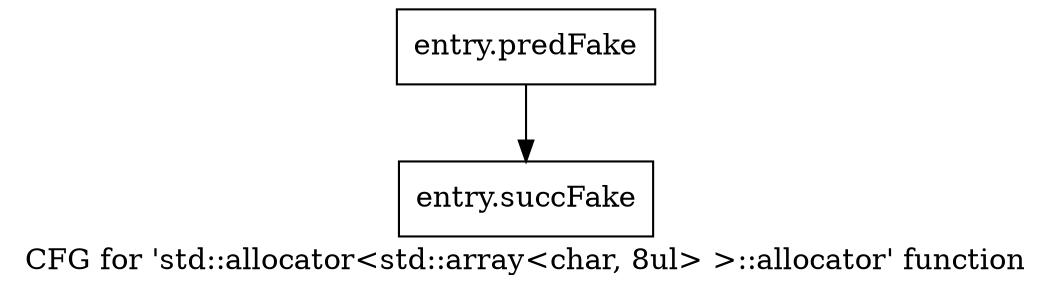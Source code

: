 digraph "CFG for 'std::allocator\<std::array\<char, 8ul\> \>::allocator' function" {
	label="CFG for 'std::allocator\<std::array\<char, 8ul\> \>::allocator' function";

	Node0x5759240 [shape=record,filename="",linenumber="",label="{entry.predFake}"];
	Node0x5759240 -> Node0x58f4660[ callList="" memoryops="" filename="/tools/Xilinx/Vitis_HLS/2023.1/tps/lnx64/gcc-8.3.0/lib/gcc/x86_64-pc-linux-gnu/8.3.0/../../../../include/c++/8.3.0/bits/allocator.h" execusionnum="1"];
	Node0x58f4660 [shape=record,filename="/tools/Xilinx/Vitis_HLS/2023.1/tps/lnx64/gcc-8.3.0/lib/gcc/x86_64-pc-linux-gnu/8.3.0/../../../../include/c++/8.3.0/bits/allocator.h",linenumber="131",label="{entry.succFake}"];
}
